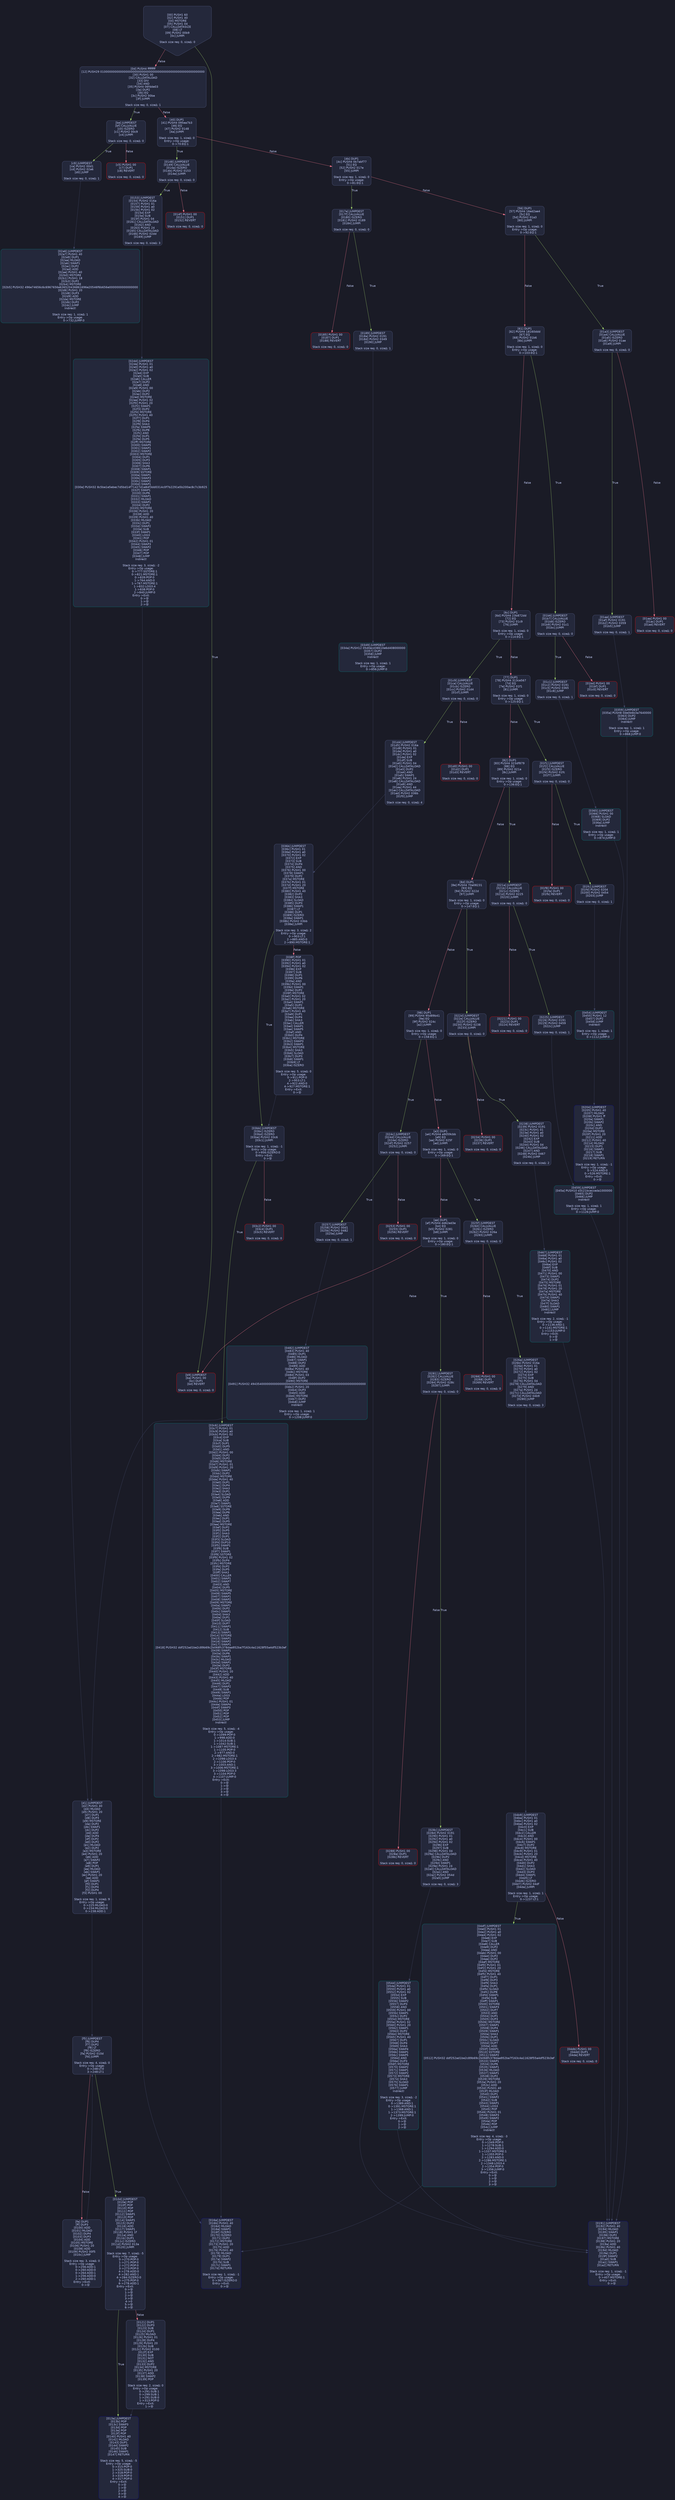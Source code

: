 digraph G {
    node [shape=box, style="filled, rounded", color="#565f89", fontcolor="#c0caf5", fontname="Helvetica", fillcolor="#24283b"];
    edge [color="#414868", fontcolor="#c0caf5", fontname="Helvetica"];
    bgcolor="#1a1b26";
    0 [ label = "[00] PUSH1 60
[02] PUSH1 40
[04] MSTORE
[05] PUSH1 04
[07] CALLDATASIZE
[08] LT
[09] PUSH2 00b9
[0c] JUMPI

Stack size req: 0, sizeΔ: 0
" shape = invhouse]
    1 [ label = "[0d] PUSH4 ffffffff
[12] PUSH29 0100000000000000000000000000000000000000000000000000000000
[30] PUSH1 00
[32] CALLDATALOAD
[33] DIV
[34] AND
[35] PUSH4 06fdde03
[3a] DUP2
[3b] EQ
[3c] PUSH2 00be
[3f] JUMPI

Stack size req: 0, sizeΔ: 1
"]
    2 [ label = "[40] DUP1
[41] PUSH4 095ea7b3
[46] EQ
[47] PUSH2 0148
[4a] JUMPI

Stack size req: 1, sizeΔ: 0
Entry->Op usage:
	0->70:EQ:1
"]
    3 [ label = "[4b] DUP1
[4c] PUSH4 0b7abf77
[51] EQ
[52] PUSH2 017e
[55] JUMPI

Stack size req: 1, sizeΔ: 0
Entry->Op usage:
	0->81:EQ:1
"]
    4 [ label = "[56] DUP1
[57] PUSH4 16ed2ae4
[5c] EQ
[5d] PUSH2 01a3
[60] JUMPI

Stack size req: 1, sizeΔ: 0
Entry->Op usage:
	0->92:EQ:1
"]
    5 [ label = "[61] DUP1
[62] PUSH4 18160ddd
[67] EQ
[68] PUSH2 01b6
[6b] JUMPI

Stack size req: 1, sizeΔ: 0
Entry->Op usage:
	0->103:EQ:1
"]
    6 [ label = "[6c] DUP1
[6d] PUSH4 23b872dd
[72] EQ
[73] PUSH2 01c9
[76] JUMPI

Stack size req: 1, sizeΔ: 0
Entry->Op usage:
	0->114:EQ:1
"]
    7 [ label = "[77] DUP1
[78] PUSH4 313ce567
[7d] EQ
[7e] PUSH2 01f1
[81] JUMPI

Stack size req: 1, sizeΔ: 0
Entry->Op usage:
	0->125:EQ:1
"]
    8 [ label = "[82] DUP1
[83] PUSH4 323df879
[88] EQ
[89] PUSH2 021a
[8c] JUMPI

Stack size req: 1, sizeΔ: 0
Entry->Op usage:
	0->136:EQ:1
"]
    9 [ label = "[8d] DUP1
[8e] PUSH4 70a08231
[93] EQ
[94] PUSH2 022d
[97] JUMPI

Stack size req: 1, sizeΔ: 0
Entry->Op usage:
	0->147:EQ:1
"]
    10 [ label = "[98] DUP1
[99] PUSH4 95d89b41
[9e] EQ
[9f] PUSH2 024c
[a2] JUMPI

Stack size req: 1, sizeΔ: 0
Entry->Op usage:
	0->158:EQ:1
"]
    11 [ label = "[a3] DUP1
[a4] PUSH4 a9059cbb
[a9] EQ
[aa] PUSH2 025f
[ad] JUMPI

Stack size req: 1, sizeΔ: 0
Entry->Op usage:
	0->169:EQ:1
"]
    12 [ label = "[ae] DUP1
[af] PUSH4 dd62ed3e
[b4] EQ
[b5] PUSH2 0281
[b8] JUMPI

Stack size req: 1, sizeΔ: 0
Entry->Op usage:
	0->180:EQ:1
"]
    13 [ label = "[b9] JUMPDEST
[ba] PUSH1 00
[bc] DUP1
[bd] REVERT

Stack size req: 0, sizeΔ: 0
" color = "red"]
    14 [ label = "[be] JUMPDEST
[bf] CALLVALUE
[c0] ISZERO
[c1] PUSH2 00c9
[c4] JUMPI

Stack size req: 0, sizeΔ: 0
"]
    15 [ label = "[c5] PUSH1 00
[c7] DUP1
[c8] REVERT

Stack size req: 0, sizeΔ: 0
" color = "red"]
    16 [ label = "[c9] JUMPDEST
[ca] PUSH2 00d1
[cd] PUSH2 02a6
[d0] JUMP

Stack size req: 0, sizeΔ: 1
"]
    17 [ label = "[d1] JUMPDEST
[d2] PUSH1 40
[d4] MLOAD
[d5] PUSH1 20
[d7] DUP1
[d8] DUP3
[d9] MSTORE
[da] DUP2
[db] SWAP1
[dc] DUP2
[dd] ADD
[de] DUP4
[df] DUP2
[e0] DUP2
[e1] MLOAD
[e2] DUP2
[e3] MSTORE
[e4] PUSH1 20
[e6] ADD
[e7] SWAP2
[e8] POP
[e9] DUP1
[ea] MLOAD
[eb] SWAP1
[ec] PUSH1 20
[ee] ADD
[ef] SWAP1
[f0] DUP1
[f1] DUP4
[f2] DUP4
[f3] PUSH1 00

Stack size req: 1, sizeΔ: 9
Entry->Op usage:
	0->225:MLOAD:0
	0->234:MLOAD:0
	0->238:ADD:1
"]
    18 [ label = "[f5] JUMPDEST
[f6] DUP4
[f7] DUP2
[f8] LT
[f9] ISZERO
[fa] PUSH2 010d
[fd] JUMPI

Stack size req: 4, sizeΔ: 0
Entry->Op usage:
	0->248:LT:0
	3->248:LT:1
"]
    19 [ label = "[fe] DUP1
[ff] DUP3
[0100] ADD
[0101] MLOAD
[0102] DUP4
[0103] DUP3
[0104] ADD
[0105] MSTORE
[0106] PUSH1 20
[0108] ADD
[0109] PUSH2 00f5
[010c] JUMP

Stack size req: 3, sizeΔ: 0
Entry->Op usage:
	0->256:ADD:1
	0->260:ADD:0
	0->264:ADD:1
	1->256:ADD:0
	2->260:ADD:1
Entry->Exit:
	0->😵
"]
    20 [ label = "[010d] JUMPDEST
[010e] POP
[010f] POP
[0110] POP
[0111] POP
[0112] SWAP1
[0113] POP
[0114] SWAP1
[0115] DUP2
[0116] ADD
[0117] SWAP1
[0118] PUSH1 1f
[011a] AND
[011b] DUP1
[011c] ISZERO
[011d] PUSH2 013a
[0120] JUMPI

Stack size req: 7, sizeΔ: -5
Entry->Op usage:
	0->270:POP:0
	1->271:POP:0
	2->272:POP:0
	3->273:POP:0
	4->278:ADD:0
	4->282:AND:1
	4->284:ISZERO:0
	5->275:POP:0
	6->278:ADD:1
Entry->Exit:
	0->😵
	1->😵
	2->😵
	3->😵
	4->0
	5->😵
	6->😵
"]
    21 [ label = "[0121] DUP1
[0122] DUP3
[0123] SUB
[0124] DUP1
[0125] MLOAD
[0126] PUSH1 01
[0128] DUP4
[0129] PUSH1 20
[012b] SUB
[012c] PUSH2 0100
[012f] EXP
[0130] SUB
[0131] NOT
[0132] AND
[0133] DUP2
[0134] MSTORE
[0135] PUSH1 20
[0137] ADD
[0138] SWAP2
[0139] POP

Stack size req: 2, sizeΔ: 0
Entry->Op usage:
	0->291:SUB:1
	0->299:SUB:1
	1->291:SUB:0
	1->313:POP:0
Entry->Exit:
	1->😵
"]
    22 [ label = "[013a] JUMPDEST
[013b] POP
[013c] SWAP3
[013d] POP
[013e] POP
[013f] POP
[0140] PUSH1 40
[0142] MLOAD
[0143] DUP1
[0144] SWAP2
[0145] SUB
[0146] SWAP1
[0147] RETURN

Stack size req: 5, sizeΔ: -5
Entry->Op usage:
	0->315:POP:0
	1->325:SUB:0
	2->318:POP:0
	3->319:POP:0
	4->317:POP:0
Entry->Exit:
	0->😵
	1->😵
	2->😵
	3->😵
	4->😵
" color = "darkblue"]
    23 [ label = "[0148] JUMPDEST
[0149] CALLVALUE
[014a] ISZERO
[014b] PUSH2 0153
[014e] JUMPI

Stack size req: 0, sizeΔ: 0
"]
    24 [ label = "[014f] PUSH1 00
[0151] DUP1
[0152] REVERT

Stack size req: 0, sizeΔ: 0
" color = "red"]
    25 [ label = "[0153] JUMPDEST
[0154] PUSH2 016a
[0157] PUSH1 01
[0159] PUSH1 a0
[015b] PUSH1 02
[015d] EXP
[015e] SUB
[015f] PUSH1 04
[0161] CALLDATALOAD
[0162] AND
[0163] PUSH1 24
[0165] CALLDATALOAD
[0166] PUSH2 02dd
[0169] JUMP

Stack size req: 0, sizeΔ: 3
"]
    26 [ label = "[016a] JUMPDEST
[016b] PUSH1 40
[016d] MLOAD
[016e] SWAP1
[016f] ISZERO
[0170] ISZERO
[0171] DUP2
[0172] MSTORE
[0173] PUSH1 20
[0175] ADD
[0176] PUSH1 40
[0178] MLOAD
[0179] DUP1
[017a] SWAP2
[017b] SUB
[017c] SWAP1
[017d] RETURN

Stack size req: 1, sizeΔ: -1
Entry->Op usage:
	0->367:ISZERO:0
Entry->Exit:
	0->😵
" color = "darkblue"]
    27 [ label = "[017e] JUMPDEST
[017f] CALLVALUE
[0180] ISZERO
[0181] PUSH2 0189
[0184] JUMPI

Stack size req: 0, sizeΔ: 0
"]
    28 [ label = "[0185] PUSH1 00
[0187] DUP1
[0188] REVERT

Stack size req: 0, sizeΔ: 0
" color = "red"]
    29 [ label = "[0189] JUMPDEST
[018a] PUSH2 0191
[018d] PUSH2 0349
[0190] JUMP

Stack size req: 0, sizeΔ: 1
"]
    30 [ label = "[0191] JUMPDEST
[0192] PUSH1 40
[0194] MLOAD
[0195] SWAP1
[0196] DUP2
[0197] MSTORE
[0198] PUSH1 20
[019a] ADD
[019b] PUSH1 40
[019d] MLOAD
[019e] DUP1
[019f] SWAP2
[01a0] SUB
[01a1] SWAP1
[01a2] RETURN

Stack size req: 1, sizeΔ: -1
Entry->Op usage:
	0->407:MSTORE:1
Entry->Exit:
	0->😵
" color = "darkblue"]
    31 [ label = "[01a3] JUMPDEST
[01a4] CALLVALUE
[01a5] ISZERO
[01a6] PUSH2 01ae
[01a9] JUMPI

Stack size req: 0, sizeΔ: 0
"]
    32 [ label = "[01aa] PUSH1 00
[01ac] DUP1
[01ad] REVERT

Stack size req: 0, sizeΔ: 0
" color = "red"]
    33 [ label = "[01ae] JUMPDEST
[01af] PUSH2 0191
[01b2] PUSH2 0359
[01b5] JUMP

Stack size req: 0, sizeΔ: 1
"]
    34 [ label = "[01b6] JUMPDEST
[01b7] CALLVALUE
[01b8] ISZERO
[01b9] PUSH2 01c1
[01bc] JUMPI

Stack size req: 0, sizeΔ: 0
"]
    35 [ label = "[01bd] PUSH1 00
[01bf] DUP1
[01c0] REVERT

Stack size req: 0, sizeΔ: 0
" color = "red"]
    36 [ label = "[01c1] JUMPDEST
[01c2] PUSH2 0191
[01c5] PUSH2 0365
[01c8] JUMP

Stack size req: 0, sizeΔ: 1
"]
    37 [ label = "[01c9] JUMPDEST
[01ca] CALLVALUE
[01cb] ISZERO
[01cc] PUSH2 01d4
[01cf] JUMPI

Stack size req: 0, sizeΔ: 0
"]
    38 [ label = "[01d0] PUSH1 00
[01d2] DUP1
[01d3] REVERT

Stack size req: 0, sizeΔ: 0
" color = "red"]
    39 [ label = "[01d4] JUMPDEST
[01d5] PUSH2 016a
[01d8] PUSH1 01
[01da] PUSH1 a0
[01dc] PUSH1 02
[01de] EXP
[01df] SUB
[01e0] PUSH1 04
[01e2] CALLDATALOAD
[01e3] DUP2
[01e4] AND
[01e5] SWAP1
[01e6] PUSH1 24
[01e8] CALLDATALOAD
[01e9] AND
[01ea] PUSH1 44
[01ec] CALLDATALOAD
[01ed] PUSH2 036b
[01f0] JUMP

Stack size req: 0, sizeΔ: 4
"]
    40 [ label = "[01f1] JUMPDEST
[01f2] CALLVALUE
[01f3] ISZERO
[01f4] PUSH2 01fc
[01f7] JUMPI

Stack size req: 0, sizeΔ: 0
"]
    41 [ label = "[01f8] PUSH1 00
[01fa] DUP1
[01fb] REVERT

Stack size req: 0, sizeΔ: 0
" color = "red"]
    42 [ label = "[01fc] JUMPDEST
[01fd] PUSH2 0204
[0200] PUSH2 0454
[0203] JUMP

Stack size req: 0, sizeΔ: 1
"]
    43 [ label = "[0204] JUMPDEST
[0205] PUSH1 40
[0207] MLOAD
[0208] PUSH1 ff
[020a] SWAP1
[020b] SWAP2
[020c] AND
[020d] DUP2
[020e] MSTORE
[020f] PUSH1 20
[0211] ADD
[0212] PUSH1 40
[0214] MLOAD
[0215] DUP1
[0216] SWAP2
[0217] SUB
[0218] SWAP1
[0219] RETURN

Stack size req: 1, sizeΔ: -1
Entry->Op usage:
	0->524:AND:0
	0->526:MSTORE:1
Entry->Exit:
	0->😵
" color = "darkblue"]
    44 [ label = "[021a] JUMPDEST
[021b] CALLVALUE
[021c] ISZERO
[021d] PUSH2 0225
[0220] JUMPI

Stack size req: 0, sizeΔ: 0
"]
    45 [ label = "[0221] PUSH1 00
[0223] DUP1
[0224] REVERT

Stack size req: 0, sizeΔ: 0
" color = "red"]
    46 [ label = "[0225] JUMPDEST
[0226] PUSH2 0191
[0229] PUSH2 0459
[022c] JUMP

Stack size req: 0, sizeΔ: 1
"]
    47 [ label = "[022d] JUMPDEST
[022e] CALLVALUE
[022f] ISZERO
[0230] PUSH2 0238
[0233] JUMPI

Stack size req: 0, sizeΔ: 0
"]
    48 [ label = "[0234] PUSH1 00
[0236] DUP1
[0237] REVERT

Stack size req: 0, sizeΔ: 0
" color = "red"]
    49 [ label = "[0238] JUMPDEST
[0239] PUSH2 0191
[023c] PUSH1 01
[023e] PUSH1 a0
[0240] PUSH1 02
[0242] EXP
[0243] SUB
[0244] PUSH1 04
[0246] CALLDATALOAD
[0247] AND
[0248] PUSH2 0467
[024b] JUMP

Stack size req: 0, sizeΔ: 2
"]
    50 [ label = "[024c] JUMPDEST
[024d] CALLVALUE
[024e] ISZERO
[024f] PUSH2 0257
[0252] JUMPI

Stack size req: 0, sizeΔ: 0
"]
    51 [ label = "[0253] PUSH1 00
[0255] DUP1
[0256] REVERT

Stack size req: 0, sizeΔ: 0
" color = "red"]
    52 [ label = "[0257] JUMPDEST
[0258] PUSH2 00d1
[025b] PUSH2 0482
[025e] JUMP

Stack size req: 0, sizeΔ: 1
"]
    53 [ label = "[025f] JUMPDEST
[0260] CALLVALUE
[0261] ISZERO
[0262] PUSH2 026a
[0265] JUMPI

Stack size req: 0, sizeΔ: 0
"]
    54 [ label = "[0266] PUSH1 00
[0268] DUP1
[0269] REVERT

Stack size req: 0, sizeΔ: 0
" color = "red"]
    55 [ label = "[026a] JUMPDEST
[026b] PUSH2 016a
[026e] PUSH1 01
[0270] PUSH1 a0
[0272] PUSH1 02
[0274] EXP
[0275] SUB
[0276] PUSH1 04
[0278] CALLDATALOAD
[0279] AND
[027a] PUSH1 24
[027c] CALLDATALOAD
[027d] PUSH2 04b9
[0280] JUMP

Stack size req: 0, sizeΔ: 3
"]
    56 [ label = "[0281] JUMPDEST
[0282] CALLVALUE
[0283] ISZERO
[0284] PUSH2 028c
[0287] JUMPI

Stack size req: 0, sizeΔ: 0
"]
    57 [ label = "[0288] PUSH1 00
[028a] DUP1
[028b] REVERT

Stack size req: 0, sizeΔ: 0
" color = "red"]
    58 [ label = "[028c] JUMPDEST
[028d] PUSH2 0191
[0290] PUSH1 01
[0292] PUSH1 a0
[0294] PUSH1 02
[0296] EXP
[0297] SUB
[0298] PUSH1 04
[029a] CALLDATALOAD
[029b] DUP2
[029c] AND
[029d] SWAP1
[029e] PUSH1 24
[02a0] CALLDATALOAD
[02a1] AND
[02a2] PUSH2 054d
[02a5] JUMP

Stack size req: 0, sizeΔ: 3
"]
    59 [ label = "[02a6] JUMPDEST
[02a7] PUSH1 40
[02a9] DUP1
[02aa] MLOAD
[02ab] SWAP1
[02ac] DUP2
[02ad] ADD
[02ae] PUSH1 40
[02b0] MSTORE
[02b1] PUSH1 18
[02b3] DUP2
[02b4] MSTORE
[02b5] PUSH32 496e74656c6c6967656e636520436861696e20546f6b656e0000000000000000
[02d6] PUSH1 20
[02d8] DUP3
[02d9] ADD
[02da] MSTORE
[02db] DUP2
[02dc] JUMP
Indirect!

Stack size req: 1, sizeΔ: 1
Entry->Op usage:
	0->732:JUMP:0
" color = "teal"]
    60 [ label = "[02dd] JUMPDEST
[02de] PUSH1 01
[02e0] PUSH1 a0
[02e2] PUSH1 02
[02e4] EXP
[02e5] SUB
[02e6] CALLER
[02e7] DUP2
[02e8] AND
[02e9] PUSH1 00
[02eb] DUP2
[02ec] DUP2
[02ed] MSTORE
[02ee] PUSH1 02
[02f0] PUSH1 20
[02f2] SWAP1
[02f3] DUP2
[02f4] MSTORE
[02f5] PUSH1 40
[02f7] DUP1
[02f8] DUP4
[02f9] SHA3
[02fa] SWAP5
[02fb] DUP8
[02fc] AND
[02fd] DUP1
[02fe] DUP5
[02ff] MSTORE
[0300] SWAP5
[0301] SWAP1
[0302] SWAP2
[0303] MSTORE
[0304] DUP1
[0305] DUP3
[0306] SHA3
[0307] DUP6
[0308] SWAP1
[0309] SSTORE
[030a] SWAP1
[030b] SWAP3
[030c] SWAP2
[030d] SWAP1
[030e] PUSH32 8c5be1e5ebec7d5bd14f71427d1e84f3dd0314c0f7b2291e5b200ac8c7c3b925
[032f] SWAP1
[0330] DUP6
[0331] SWAP1
[0332] MLOAD
[0333] SWAP1
[0334] DUP2
[0335] MSTORE
[0336] PUSH1 20
[0338] ADD
[0339] PUSH1 40
[033b] MLOAD
[033c] DUP1
[033d] SWAP2
[033e] SUB
[033f] SWAP1
[0340] LOG3
[0341] POP
[0342] PUSH1 01
[0344] SWAP3
[0345] SWAP2
[0346] POP
[0347] POP
[0348] JUMP
Indirect!

Stack size req: 3, sizeΔ: -2
Entry->Op usage:
	0->777:SSTORE:1
	0->821:MSTORE:1
	0->839:POP:0
	1->764:AND:0
	1->767:MSTORE:1
	1->832:LOG3:4
	1->838:POP:0
	2->840:JUMP:0
Entry->Exit:
	0->😵
	1->😵
	2->😵
" color = "teal"]
    61 [ label = "[0349] JUMPDEST
[034a] PUSH12 05d0ecd38610e6d408000000
[0357] DUP2
[0358] JUMP
Indirect!

Stack size req: 1, sizeΔ: 1
Entry->Op usage:
	0->856:JUMP:0
" color = "teal"]
    62 [ label = "[0359] JUMPDEST
[035a] PUSH8 0de0b6b3a7640000
[0363] DUP2
[0364] JUMP
Indirect!

Stack size req: 1, sizeΔ: 1
Entry->Op usage:
	0->868:JUMP:0
" color = "teal"]
    63 [ label = "[0365] JUMPDEST
[0366] PUSH1 00
[0368] SLOAD
[0369] DUP2
[036a] JUMP
Indirect!

Stack size req: 1, sizeΔ: 1
Entry->Op usage:
	0->874:JUMP:0
" color = "teal"]
    64 [ label = "[036b] JUMPDEST
[036c] PUSH1 01
[036e] PUSH1 a0
[0370] PUSH1 02
[0372] EXP
[0373] SUB
[0374] DUP4
[0375] AND
[0376] PUSH1 00
[0378] SWAP1
[0379] DUP2
[037a] MSTORE
[037b] PUSH1 01
[037d] PUSH1 20
[037f] MSTORE
[0380] PUSH1 40
[0382] DUP2
[0383] SHA3
[0384] SLOAD
[0385] DUP3
[0386] SWAP1
[0387] LT
[0388] DUP1
[0389] ISZERO
[038a] SWAP1
[038b] PUSH2 03bb
[038e] JUMPI

Stack size req: 3, sizeΔ: 2
Entry->Op usage:
	0->903:LT:1
	2->885:AND:0
	2->890:MSTORE:1
"]
    65 [ label = "[038f] POP
[0390] PUSH1 01
[0392] PUSH1 a0
[0394] PUSH1 02
[0396] EXP
[0397] SUB
[0398] DUP1
[0399] DUP6
[039a] AND
[039b] PUSH1 00
[039d] SWAP1
[039e] DUP2
[039f] MSTORE
[03a0] PUSH1 02
[03a2] PUSH1 20
[03a4] SWAP1
[03a5] DUP2
[03a6] MSTORE
[03a7] PUSH1 40
[03a9] DUP1
[03aa] DUP4
[03ab] SHA3
[03ac] CALLER
[03ad] SWAP1
[03ae] SWAP5
[03af] AND
[03b0] DUP4
[03b1] MSTORE
[03b2] SWAP3
[03b3] SWAP1
[03b4] MSTORE
[03b5] SHA3
[03b6] SLOAD
[03b7] DUP3
[03b8] SWAP1
[03b9] LT
[03ba] ISZERO

Stack size req: 5, sizeΔ: 0
Entry->Op usage:
	0->911:POP:0
	2->953:LT:1
	4->922:AND:0
	4->927:MSTORE:1
Entry->Exit:
	0->😵
"]
    66 [ label = "[03bb] JUMPDEST
[03bc] ISZERO
[03bd] ISZERO
[03be] PUSH2 03c6
[03c1] JUMPI

Stack size req: 1, sizeΔ: -1
Entry->Op usage:
	0->956:ISZERO:0
Entry->Exit:
	0->😵
"]
    67 [ label = "[03c2] PUSH1 00
[03c4] DUP1
[03c5] REVERT

Stack size req: 0, sizeΔ: 0
" color = "red"]
    68 [ label = "[03c6] JUMPDEST
[03c7] PUSH1 01
[03c9] PUSH1 a0
[03cb] PUSH1 02
[03cd] EXP
[03ce] SUB
[03cf] DUP1
[03d0] DUP5
[03d1] AND
[03d2] PUSH1 00
[03d4] DUP2
[03d5] DUP2
[03d6] MSTORE
[03d7] PUSH1 01
[03d9] PUSH1 20
[03db] SWAP1
[03dc] DUP2
[03dd] MSTORE
[03de] PUSH1 40
[03e0] DUP1
[03e1] DUP4
[03e2] SHA3
[03e3] DUP1
[03e4] SLOAD
[03e5] DUP9
[03e6] ADD
[03e7] SWAP1
[03e8] SSTORE
[03e9] DUP9
[03ea] DUP6
[03eb] AND
[03ec] DUP1
[03ed] DUP5
[03ee] MSTORE
[03ef] DUP2
[03f0] DUP5
[03f1] SHA3
[03f2] DUP1
[03f3] SLOAD
[03f4] DUP10
[03f5] SWAP1
[03f6] SUB
[03f7] SWAP1
[03f8] SSTORE
[03f9] PUSH1 02
[03fb] DUP4
[03fc] MSTORE
[03fd] DUP2
[03fe] DUP5
[03ff] SHA3
[0400] CALLER
[0401] SWAP1
[0402] SWAP7
[0403] AND
[0404] DUP5
[0405] MSTORE
[0406] SWAP5
[0407] SWAP1
[0408] SWAP2
[0409] MSTORE
[040a] SWAP1
[040b] DUP2
[040c] SWAP1
[040d] SHA3
[040e] DUP1
[040f] SLOAD
[0410] DUP7
[0411] SWAP1
[0412] SUB
[0413] SWAP1
[0414] SSTORE
[0415] SWAP1
[0416] SWAP2
[0417] SWAP1
[0418] PUSH32 ddf252ad1be2c89b69c2b068fc378daa952ba7f163c4a11628f55a4df523b3ef
[0439] SWAP1
[043a] DUP6
[043b] SWAP1
[043c] MLOAD
[043d] SWAP1
[043e] DUP2
[043f] MSTORE
[0440] PUSH1 20
[0442] ADD
[0443] PUSH1 40
[0445] MLOAD
[0446] DUP1
[0447] SWAP2
[0448] SUB
[0449] SWAP1
[044a] LOG3
[044b] POP
[044c] PUSH1 01
[044e] SWAP4
[044f] SWAP3
[0450] POP
[0451] POP
[0452] POP
[0453] JUMP
Indirect!

Stack size req: 5, sizeΔ: -4
Entry->Op usage:
	0->1099:POP:0
	1->998:ADD:0
	1->1014:SUB:1
	1->1042:SUB:1
	1->1087:MSTORE:1
	1->1105:POP:0
	2->977:AND:0
	2->982:MSTORE:1
	2->1098:LOG3:4
	2->1106:POP:0
	3->1003:AND:1
	3->1006:MSTORE:1
	3->1098:LOG3:3
	3->1104:POP:0
	4->1107:JUMP:0
Entry->Exit:
	0->😵
	1->😵
	2->😵
	3->😵
	4->😵
" color = "teal"]
    69 [ label = "[0454] JUMPDEST
[0455] PUSH1 12
[0457] DUP2
[0458] JUMP
Indirect!

Stack size req: 1, sizeΔ: 1
Entry->Op usage:
	0->1112:JUMP:0
" color = "teal"]
    70 [ label = "[0459] JUMPDEST
[045a] PUSH10 d3c21bcecceda1000000
[0465] DUP2
[0466] JUMP
Indirect!

Stack size req: 1, sizeΔ: 1
Entry->Op usage:
	0->1126:JUMP:0
" color = "teal"]
    71 [ label = "[0467] JUMPDEST
[0468] PUSH1 01
[046a] PUSH1 a0
[046c] PUSH1 02
[046e] EXP
[046f] SUB
[0470] AND
[0471] PUSH1 00
[0473] SWAP1
[0474] DUP2
[0475] MSTORE
[0476] PUSH1 01
[0478] PUSH1 20
[047a] MSTORE
[047b] PUSH1 40
[047d] SWAP1
[047e] SHA3
[047f] SLOAD
[0480] SWAP1
[0481] JUMP
Indirect!

Stack size req: 2, sizeΔ: -1
Entry->Op usage:
	0->1136:AND:1
	0->1141:MSTORE:1
	1->1153:JUMP:0
Entry->Exit:
	0->😵
	1->😵
" color = "teal"]
    72 [ label = "[0482] JUMPDEST
[0483] PUSH1 40
[0485] DUP1
[0486] MLOAD
[0487] SWAP1
[0488] DUP2
[0489] ADD
[048a] PUSH1 40
[048c] MSTORE
[048d] PUSH1 03
[048f] DUP2
[0490] MSTORE
[0491] PUSH32 4943540000000000000000000000000000000000000000000000000000000000
[04b2] PUSH1 20
[04b4] DUP3
[04b5] ADD
[04b6] MSTORE
[04b7] DUP2
[04b8] JUMP
Indirect!

Stack size req: 1, sizeΔ: 1
Entry->Op usage:
	0->1208:JUMP:0
" color = "teal"]
    73 [ label = "[04b9] JUMPDEST
[04ba] PUSH1 01
[04bc] PUSH1 a0
[04be] PUSH1 02
[04c0] EXP
[04c1] SUB
[04c2] CALLER
[04c3] AND
[04c4] PUSH1 00
[04c6] SWAP1
[04c7] DUP2
[04c8] MSTORE
[04c9] PUSH1 01
[04cb] PUSH1 20
[04cd] MSTORE
[04ce] PUSH1 40
[04d0] DUP2
[04d1] SHA3
[04d2] SLOAD
[04d3] DUP3
[04d4] SWAP1
[04d5] LT
[04d6] ISZERO
[04d7] PUSH2 04df
[04da] JUMPI

Stack size req: 1, sizeΔ: 1
Entry->Op usage:
	0->1237:LT:1
"]
    74 [ label = "[04db] PUSH1 00
[04dd] DUP1
[04de] REVERT

Stack size req: 0, sizeΔ: 0
" color = "red"]
    75 [ label = "[04df] JUMPDEST
[04e0] PUSH1 01
[04e2] PUSH1 a0
[04e4] PUSH1 02
[04e6] EXP
[04e7] SUB
[04e8] CALLER
[04e9] DUP2
[04ea] AND
[04eb] PUSH1 00
[04ed] DUP2
[04ee] DUP2
[04ef] MSTORE
[04f0] PUSH1 01
[04f2] PUSH1 20
[04f4] MSTORE
[04f5] PUSH1 40
[04f7] DUP1
[04f8] DUP3
[04f9] SHA3
[04fa] DUP1
[04fb] SLOAD
[04fc] DUP8
[04fd] SWAP1
[04fe] SUB
[04ff] SWAP1
[0500] SSTORE
[0501] SWAP3
[0502] DUP7
[0503] AND
[0504] DUP1
[0505] DUP3
[0506] MSTORE
[0507] SWAP1
[0508] DUP4
[0509] SWAP1
[050a] SHA3
[050b] DUP1
[050c] SLOAD
[050d] DUP7
[050e] ADD
[050f] SWAP1
[0510] SSTORE
[0511] SWAP2
[0512] PUSH32 ddf252ad1be2c89b69c2b068fc378daa952ba7f163c4a11628f55a4df523b3ef
[0533] SWAP1
[0534] DUP6
[0535] SWAP1
[0536] MLOAD
[0537] SWAP1
[0538] DUP2
[0539] MSTORE
[053a] PUSH1 20
[053c] ADD
[053d] PUSH1 40
[053f] MLOAD
[0540] DUP1
[0541] SWAP2
[0542] SUB
[0543] SWAP1
[0544] LOG3
[0545] POP
[0546] PUSH1 01
[0548] SWAP3
[0549] SWAP2
[054a] POP
[054b] POP
[054c] JUMP
Indirect!

Stack size req: 4, sizeΔ: -3
Entry->Op usage:
	0->1349:POP:0
	1->1278:SUB:1
	1->1294:ADD:0
	1->1337:MSTORE:1
	1->1355:POP:0
	2->1283:AND:0
	2->1286:MSTORE:1
	2->1348:LOG3:4
	2->1354:POP:0
	3->1356:JUMP:0
Entry->Exit:
	0->😵
	1->😵
	2->😵
	3->😵
" color = "teal"]
    76 [ label = "[054d] JUMPDEST
[054e] PUSH1 01
[0550] PUSH1 a0
[0552] PUSH1 02
[0554] EXP
[0555] SUB
[0556] SWAP2
[0557] DUP3
[0558] AND
[0559] PUSH1 00
[055b] SWAP1
[055c] DUP2
[055d] MSTORE
[055e] PUSH1 02
[0560] PUSH1 20
[0562] SWAP1
[0563] DUP2
[0564] MSTORE
[0565] PUSH1 40
[0567] DUP1
[0568] DUP4
[0569] SHA3
[056a] SWAP4
[056b] SWAP1
[056c] SWAP5
[056d] AND
[056e] DUP3
[056f] MSTORE
[0570] SWAP2
[0571] SWAP1
[0572] SWAP2
[0573] MSTORE
[0574] SHA3
[0575] SLOAD
[0576] SWAP1
[0577] JUMP
Indirect!

Stack size req: 3, sizeΔ: -2
Entry->Op usage:
	0->1389:AND:1
	0->1391:MSTORE:1
	1->1368:AND:1
	1->1373:MSTORE:1
	2->1399:JUMP:0
Entry->Exit:
	0->😵
	1->😵
	2->😵
" color = "teal"]
    0 -> 1 [ label = "False" color = "#f7768e"]
    0 -> 13 [ label = "True" color = "#9ece6a"]
    1 -> 2 [ label = "False" color = "#f7768e"]
    1 -> 14 [ label = "True" color = "#9ece6a"]
    2 -> 3 [ label = "False" color = "#f7768e"]
    2 -> 23 [ label = "True" color = "#9ece6a"]
    3 -> 4 [ label = "False" color = "#f7768e"]
    3 -> 27 [ label = "True" color = "#9ece6a"]
    4 -> 5 [ label = "False" color = "#f7768e"]
    4 -> 31 [ label = "True" color = "#9ece6a"]
    5 -> 6 [ label = "False" color = "#f7768e"]
    5 -> 34 [ label = "True" color = "#9ece6a"]
    6 -> 7 [ label = "False" color = "#f7768e"]
    6 -> 37 [ label = "True" color = "#9ece6a"]
    7 -> 8 [ label = "False" color = "#f7768e"]
    7 -> 40 [ label = "True" color = "#9ece6a"]
    8 -> 9 [ label = "False" color = "#f7768e"]
    8 -> 44 [ label = "True" color = "#9ece6a"]
    9 -> 10 [ label = "False" color = "#f7768e"]
    9 -> 47 [ label = "True" color = "#9ece6a"]
    10 -> 11 [ label = "False" color = "#f7768e"]
    10 -> 50 [ label = "True" color = "#9ece6a"]
    11 -> 12 [ label = "False" color = "#f7768e"]
    11 -> 53 [ label = "True" color = "#9ece6a"]
    12 -> 13 [ label = "False" color = "#f7768e"]
    12 -> 56 [ label = "True" color = "#9ece6a"]
    14 -> 15 [ label = "False" color = "#f7768e"]
    14 -> 16 [ label = "True" color = "#9ece6a"]
    16 -> 59 [ ]
    17 -> 18 [ ]
    18 -> 19 [ label = "False" color = "#f7768e"]
    18 -> 20 [ label = "True" color = "#9ece6a"]
    19 -> 18 [ ]
    20 -> 21 [ label = "False" color = "#f7768e"]
    20 -> 22 [ label = "True" color = "#9ece6a"]
    21 -> 22 [ ]
    23 -> 24 [ label = "False" color = "#f7768e"]
    23 -> 25 [ label = "True" color = "#9ece6a"]
    25 -> 60 [ ]
    27 -> 28 [ label = "False" color = "#f7768e"]
    27 -> 29 [ label = "True" color = "#9ece6a"]
    29 -> 61 [ ]
    31 -> 32 [ label = "False" color = "#f7768e"]
    31 -> 33 [ label = "True" color = "#9ece6a"]
    33 -> 62 [ ]
    34 -> 35 [ label = "False" color = "#f7768e"]
    34 -> 36 [ label = "True" color = "#9ece6a"]
    36 -> 63 [ ]
    37 -> 38 [ label = "False" color = "#f7768e"]
    37 -> 39 [ label = "True" color = "#9ece6a"]
    39 -> 64 [ ]
    40 -> 41 [ label = "False" color = "#f7768e"]
    40 -> 42 [ label = "True" color = "#9ece6a"]
    42 -> 69 [ ]
    44 -> 45 [ label = "False" color = "#f7768e"]
    44 -> 46 [ label = "True" color = "#9ece6a"]
    46 -> 70 [ ]
    47 -> 48 [ label = "False" color = "#f7768e"]
    47 -> 49 [ label = "True" color = "#9ece6a"]
    49 -> 71 [ ]
    50 -> 51 [ label = "False" color = "#f7768e"]
    50 -> 52 [ label = "True" color = "#9ece6a"]
    52 -> 72 [ ]
    53 -> 54 [ label = "False" color = "#f7768e"]
    53 -> 55 [ label = "True" color = "#9ece6a"]
    55 -> 73 [ ]
    56 -> 57 [ label = "False" color = "#f7768e"]
    56 -> 58 [ label = "True" color = "#9ece6a"]
    58 -> 76 [ ]
    64 -> 65 [ label = "False" color = "#f7768e"]
    64 -> 66 [ label = "True" color = "#9ece6a"]
    65 -> 66 [ ]
    66 -> 67 [ label = "False" color = "#f7768e"]
    66 -> 68 [ label = "True" color = "#9ece6a"]
    73 -> 74 [ label = "False" color = "#f7768e"]
    73 -> 75 [ label = "True" color = "#9ece6a"]
    59 -> 17 [ ]
    60 -> 26 [ ]
    61 -> 30 [ ]
    62 -> 30 [ ]
    63 -> 30 [ ]
    68 -> 26 [ ]
    69 -> 43 [ ]
    70 -> 30 [ ]
    71 -> 30 [ ]
    72 -> 17 [ ]
    75 -> 26 [ ]
    76 -> 30 [ ]

}
